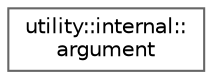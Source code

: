 digraph "类继承关系图"
{
 // LATEX_PDF_SIZE
  bgcolor="transparent";
  edge [fontname=Helvetica,fontsize=10,labelfontname=Helvetica,labelfontsize=10];
  node [fontname=Helvetica,fontsize=10,shape=box,height=0.2,width=0.4];
  rankdir="LR";
  Node0 [id="Node000000",label="utility::internal::\largument",height=0.2,width=0.4,color="grey40", fillcolor="white", style="filled",URL="$classutility_1_1internal_1_1argument.html",tooltip=" "];
}

